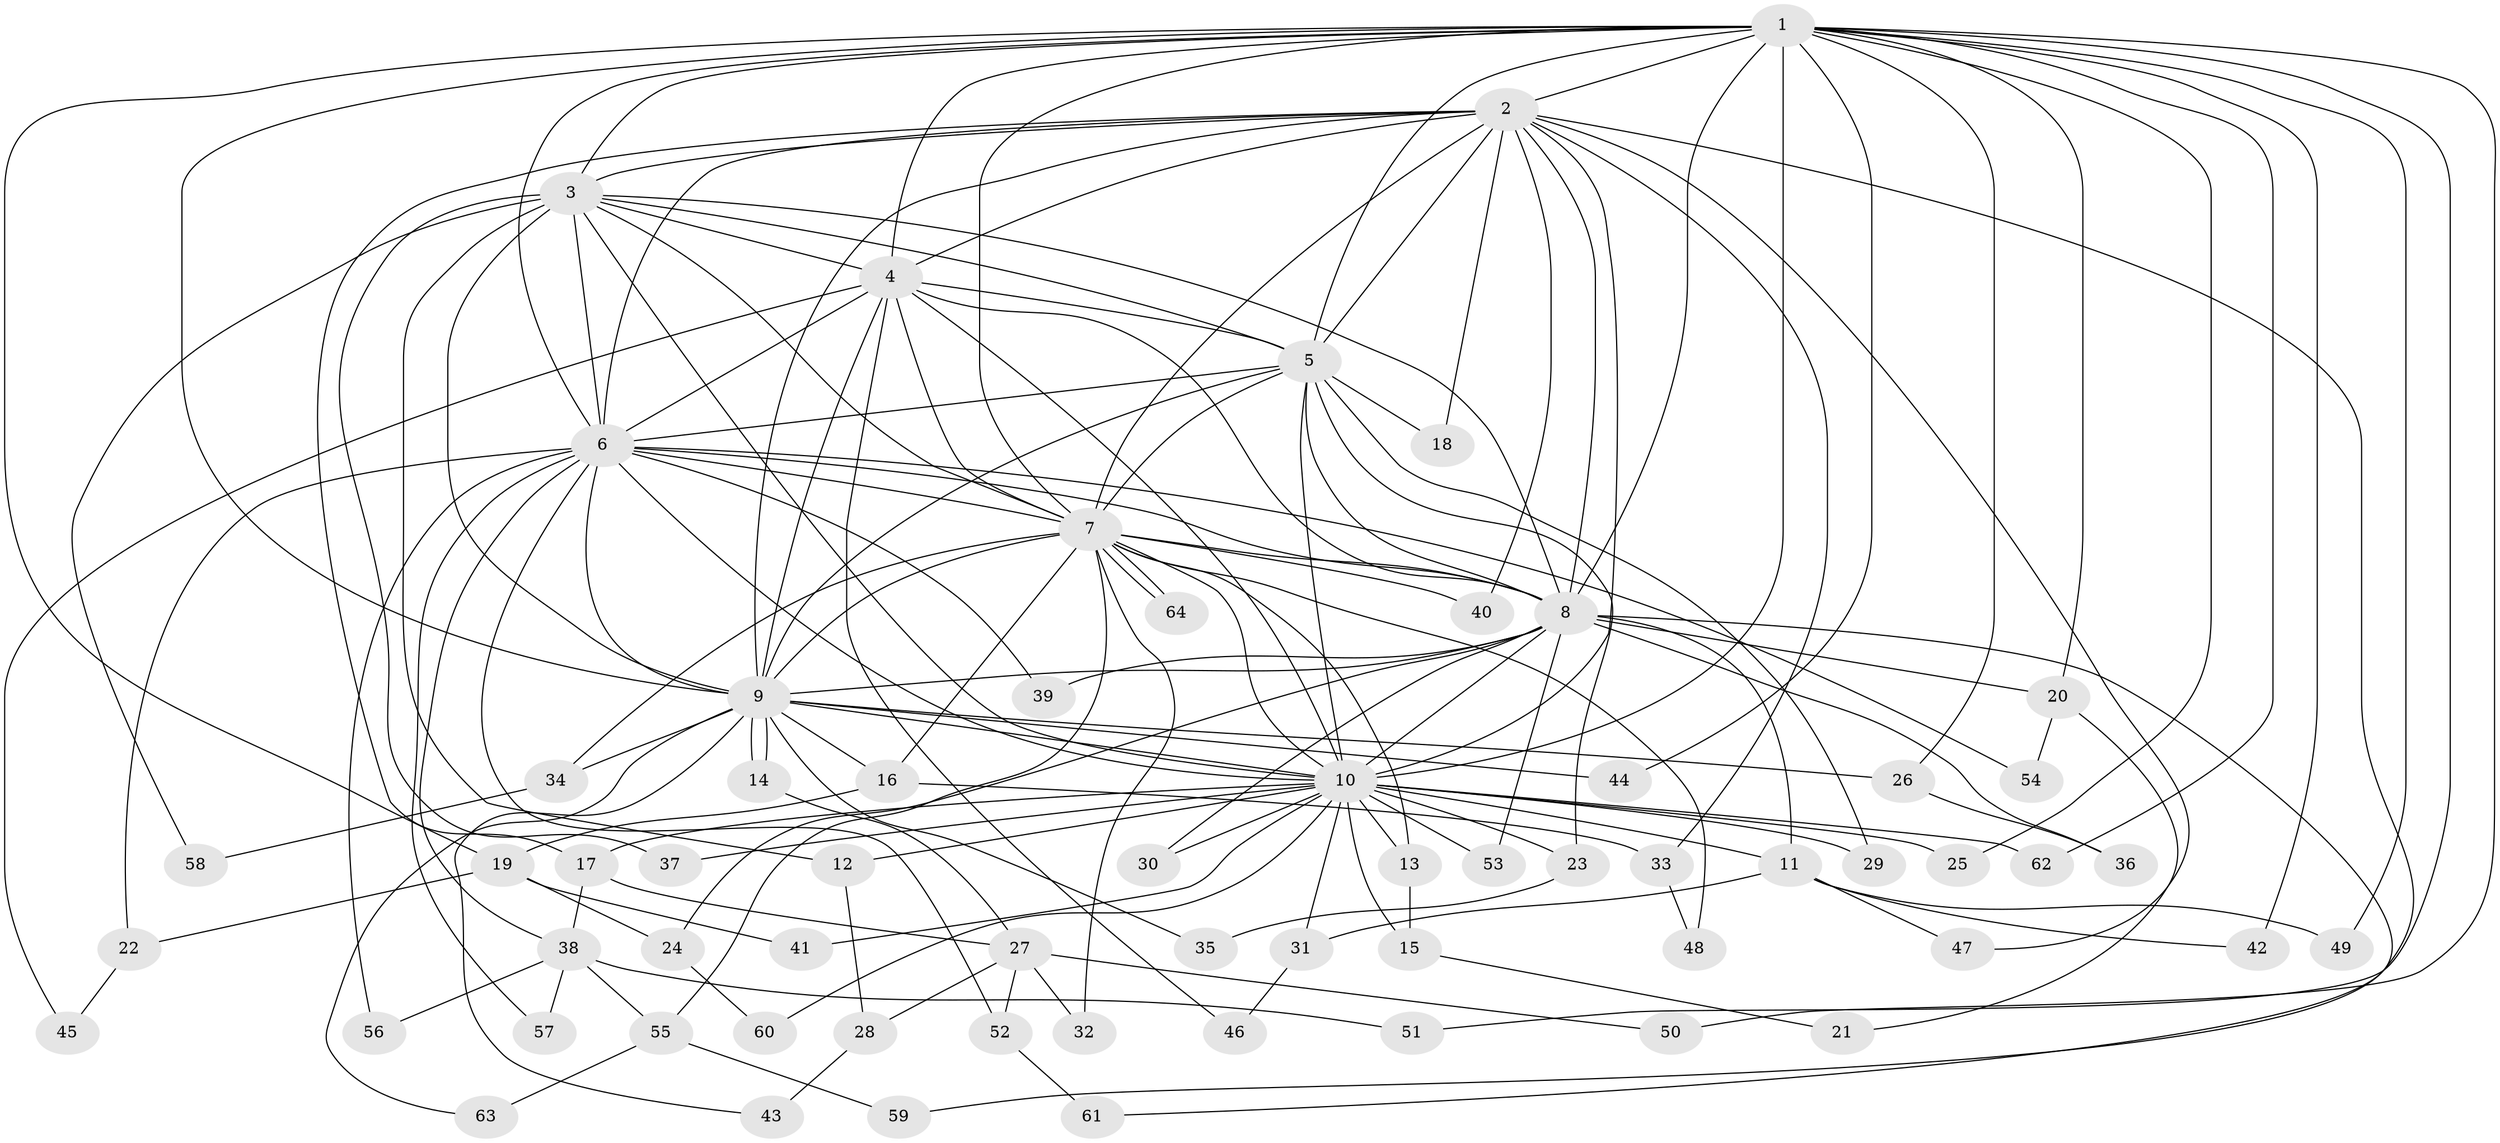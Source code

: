 // coarse degree distribution, {11: 0.03125, 16: 0.03125, 3: 0.0625, 2: 0.53125, 1: 0.15625, 8: 0.03125, 17: 0.03125, 4: 0.09375, 7: 0.03125}
// Generated by graph-tools (version 1.1) at 2025/49/03/04/25 21:49:56]
// undirected, 64 vertices, 153 edges
graph export_dot {
graph [start="1"]
  node [color=gray90,style=filled];
  1;
  2;
  3;
  4;
  5;
  6;
  7;
  8;
  9;
  10;
  11;
  12;
  13;
  14;
  15;
  16;
  17;
  18;
  19;
  20;
  21;
  22;
  23;
  24;
  25;
  26;
  27;
  28;
  29;
  30;
  31;
  32;
  33;
  34;
  35;
  36;
  37;
  38;
  39;
  40;
  41;
  42;
  43;
  44;
  45;
  46;
  47;
  48;
  49;
  50;
  51;
  52;
  53;
  54;
  55;
  56;
  57;
  58;
  59;
  60;
  61;
  62;
  63;
  64;
  1 -- 2;
  1 -- 3;
  1 -- 4;
  1 -- 5;
  1 -- 6;
  1 -- 7;
  1 -- 8;
  1 -- 9;
  1 -- 10;
  1 -- 19;
  1 -- 20;
  1 -- 25;
  1 -- 26;
  1 -- 42;
  1 -- 44;
  1 -- 49;
  1 -- 50;
  1 -- 51;
  1 -- 62;
  2 -- 3;
  2 -- 4;
  2 -- 5;
  2 -- 6;
  2 -- 7;
  2 -- 8;
  2 -- 9;
  2 -- 10;
  2 -- 17;
  2 -- 18;
  2 -- 33;
  2 -- 40;
  2 -- 47;
  2 -- 59;
  3 -- 4;
  3 -- 5;
  3 -- 6;
  3 -- 7;
  3 -- 8;
  3 -- 9;
  3 -- 10;
  3 -- 12;
  3 -- 37;
  3 -- 58;
  4 -- 5;
  4 -- 6;
  4 -- 7;
  4 -- 8;
  4 -- 9;
  4 -- 10;
  4 -- 45;
  4 -- 46;
  5 -- 6;
  5 -- 7;
  5 -- 8;
  5 -- 9;
  5 -- 10;
  5 -- 18;
  5 -- 23;
  5 -- 29;
  6 -- 7;
  6 -- 8;
  6 -- 9;
  6 -- 10;
  6 -- 22;
  6 -- 38;
  6 -- 39;
  6 -- 52;
  6 -- 54;
  6 -- 56;
  6 -- 57;
  7 -- 8;
  7 -- 9;
  7 -- 10;
  7 -- 13;
  7 -- 16;
  7 -- 32;
  7 -- 34;
  7 -- 40;
  7 -- 48;
  7 -- 55;
  7 -- 64;
  7 -- 64;
  8 -- 9;
  8 -- 10;
  8 -- 11;
  8 -- 20;
  8 -- 24;
  8 -- 30;
  8 -- 36;
  8 -- 39;
  8 -- 53;
  8 -- 61;
  9 -- 10;
  9 -- 14;
  9 -- 14;
  9 -- 16;
  9 -- 26;
  9 -- 34;
  9 -- 35;
  9 -- 43;
  9 -- 44;
  9 -- 63;
  10 -- 11;
  10 -- 12;
  10 -- 13;
  10 -- 15;
  10 -- 17;
  10 -- 23;
  10 -- 25;
  10 -- 29;
  10 -- 30;
  10 -- 31;
  10 -- 37;
  10 -- 41;
  10 -- 53;
  10 -- 60;
  10 -- 62;
  11 -- 31;
  11 -- 42;
  11 -- 47;
  11 -- 49;
  12 -- 28;
  13 -- 15;
  14 -- 27;
  15 -- 21;
  16 -- 19;
  16 -- 33;
  17 -- 27;
  17 -- 38;
  19 -- 22;
  19 -- 24;
  19 -- 41;
  20 -- 21;
  20 -- 54;
  22 -- 45;
  23 -- 35;
  24 -- 60;
  26 -- 36;
  27 -- 28;
  27 -- 32;
  27 -- 50;
  27 -- 52;
  28 -- 43;
  31 -- 46;
  33 -- 48;
  34 -- 58;
  38 -- 51;
  38 -- 55;
  38 -- 56;
  38 -- 57;
  52 -- 61;
  55 -- 59;
  55 -- 63;
}
